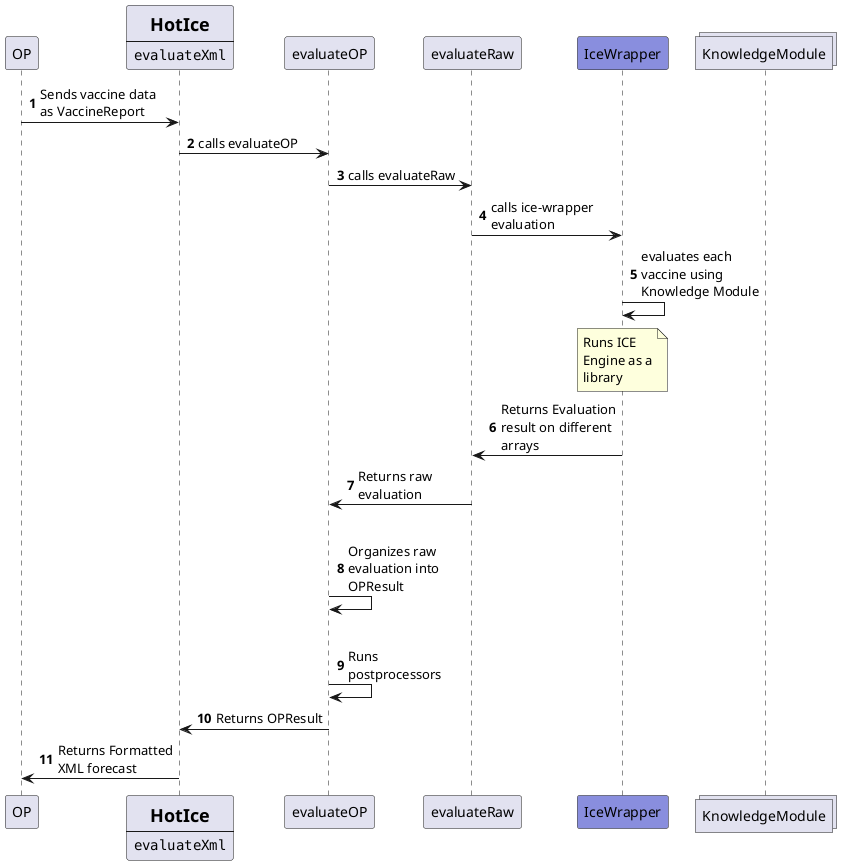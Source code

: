 @startuml
'https://plantuml.com/sequence-diagram

skinparam wrapWidth 80
skinparam maxMessageSize 120

participant OP


participant HotIce [
                       =HotIce
                       ----
                       ""evaluateXml""
                   ]
participant evaluateOP
participant evaluateRaw
participant IceWrapper #898EDE
collections KnowledgeModule




autonumber

OP -> HotIce: Sends vaccine data as VaccineReport

HotIce -> evaluateOP: calls evaluateOP
evaluateOP -> evaluateRaw: calls evaluateRaw
evaluateRaw -> IceWrapper: calls ice-wrapper evaluation
IceWrapper -> IceWrapper: evaluates each vaccine using Knowledge Module
note over IceWrapper
  Runs ICE Engine as a library
endnote
IceWrapper -> evaluateRaw: Returns Evaluation result on different arrays
evaluateRaw -> evaluateOP: Returns raw evaluation
|||
evaluateOP -> evaluateOP: Organizes raw evaluation into OPResult
|||
evaluateOP -> evaluateOP: Runs postprocessors
evaluateOP -> HotIce: Returns OPResult
HotIce -> OP: Returns Formatted XML forecast

@enduml
